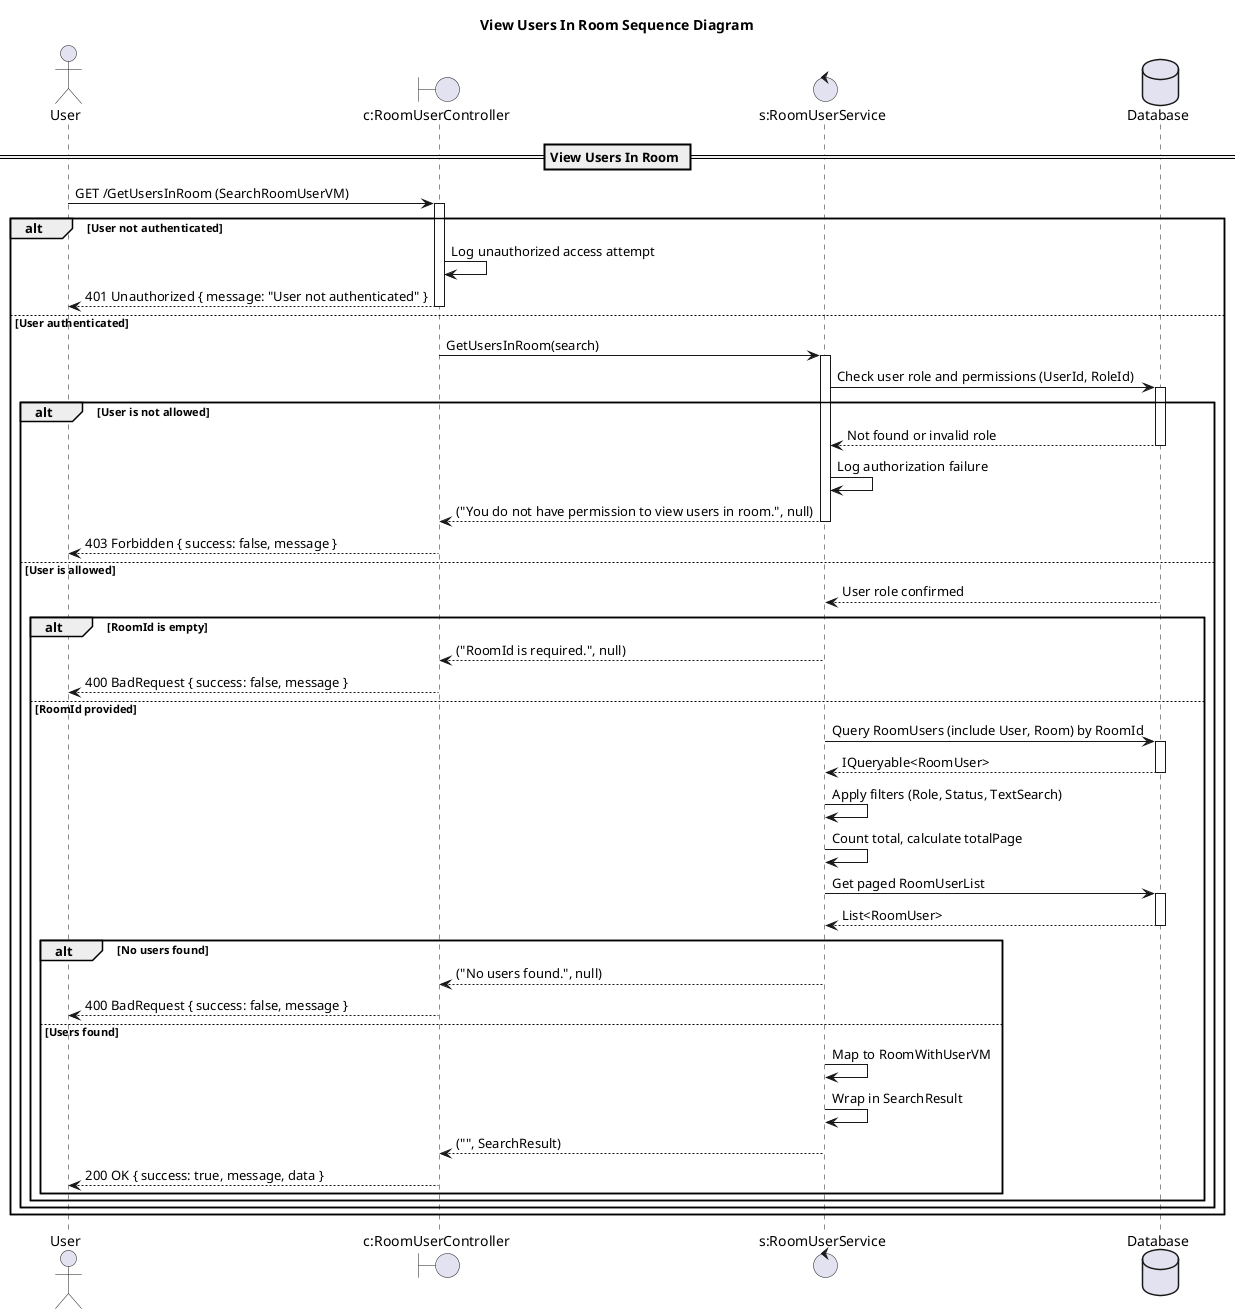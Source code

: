 @startuml

title View Users In Room Sequence Diagram

actor "User" as Client
boundary "c:RoomUserController" as Controller
control "s:RoomUserService" as Service
database "Database" as DB

== View Users In Room ==

Client -> Controller: GET /GetUsersInRoom (SearchRoomUserVM)
activate Controller

alt User not authenticated
    Controller -> Controller: Log unauthorized access attempt
    Controller --> Client: 401 Unauthorized { message: "User not authenticated" }
    deactivate Controller
else User authenticated
    Controller -> Service: GetUsersInRoom(search)
    activate Service

    Service -> DB: Check user role and permissions (UserId, RoleId)
    activate DB
    alt User is not allowed
        DB --> Service: Not found or invalid role
        deactivate DB
        Service -> Service: Log authorization failure
        Service --> Controller: ("You do not have permission to view users in room.", null)
        deactivate Service
        Controller --> Client: 403 Forbidden { success: false, message }
        deactivate Controller
    else User is allowed
        DB --> Service: User role confirmed
        deactivate DB

        alt RoomId is empty
            Service --> Controller: ("RoomId is required.", null)
            deactivate Service
            Controller --> Client: 400 BadRequest { success: false, message }
            deactivate Controller
        else RoomId provided
            Service -> DB: Query RoomUsers (include User, Room) by RoomId
            activate DB
            DB --> Service: IQueryable<RoomUser>
            deactivate DB

            Service -> Service: Apply filters (Role, Status, TextSearch)
            Service -> Service: Count total, calculate totalPage
            Service -> DB: Get paged RoomUserList
            activate DB
            DB --> Service: List<RoomUser>
            deactivate DB

            alt No users found
                Service --> Controller: ("No users found.", null)
                deactivate Service
                Controller --> Client: 400 BadRequest { success: false, message }
                deactivate Controller
            else Users found
                Service -> Service: Map to RoomWithUserVM
                Service -> Service: Wrap in SearchResult
                Service --> Controller: ("", SearchResult)
                deactivate Service
                Controller --> Client: 200 OK { success: true, message, data }
                deactivate Controller
            end alt
        end alt
    end
end

@enduml 